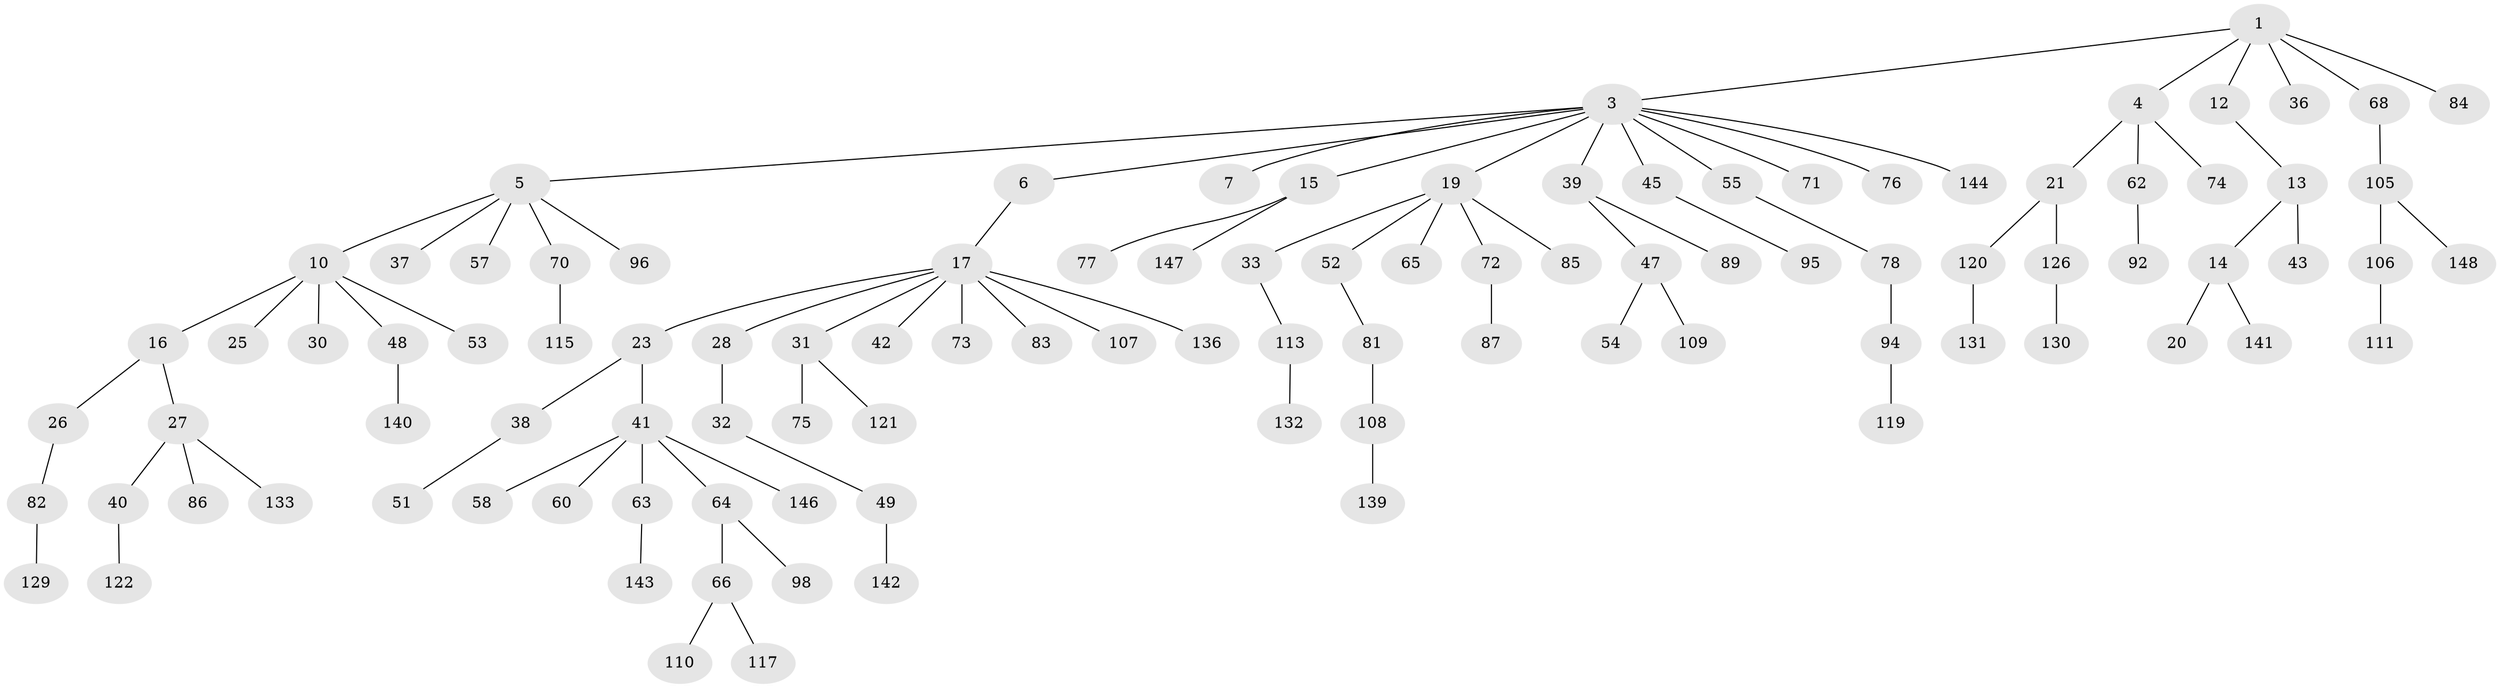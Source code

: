 // Generated by graph-tools (version 1.1) at 2025/24/03/03/25 07:24:09]
// undirected, 103 vertices, 102 edges
graph export_dot {
graph [start="1"]
  node [color=gray90,style=filled];
  1 [super="+2"];
  3 [super="+8"];
  4 [super="+9"];
  5 [super="+35"];
  6;
  7;
  10 [super="+11"];
  12 [super="+24"];
  13 [super="+29"];
  14 [super="+50"];
  15 [super="+22"];
  16 [super="+44"];
  17 [super="+18"];
  19;
  20 [super="+69"];
  21 [super="+100"];
  23 [super="+93"];
  25;
  26 [super="+134"];
  27 [super="+34"];
  28 [super="+61"];
  30;
  31 [super="+59"];
  32;
  33;
  36;
  37;
  38;
  39 [super="+116"];
  40;
  41 [super="+46"];
  42 [super="+112"];
  43 [super="+80"];
  45 [super="+56"];
  47 [super="+99"];
  48 [super="+114"];
  49 [super="+79"];
  51;
  52 [super="+67"];
  53;
  54;
  55 [super="+104"];
  57;
  58 [super="+127"];
  60;
  62;
  63 [super="+103"];
  64;
  65;
  66 [super="+101"];
  68;
  70;
  71 [super="+90"];
  72;
  73 [super="+97"];
  74 [super="+128"];
  75;
  76;
  77 [super="+91"];
  78;
  81 [super="+88"];
  82 [super="+125"];
  83;
  84;
  85;
  86 [super="+102"];
  87;
  89;
  92 [super="+118"];
  94 [super="+138"];
  95;
  96;
  98;
  105;
  106;
  107 [super="+137"];
  108;
  109;
  110 [super="+145"];
  111;
  113 [super="+135"];
  115;
  117;
  119;
  120 [super="+123"];
  121;
  122 [super="+124"];
  126;
  129;
  130;
  131;
  132;
  133;
  136;
  139;
  140;
  141;
  142;
  143;
  144;
  146;
  147;
  148;
  1 -- 3;
  1 -- 36;
  1 -- 68;
  1 -- 4;
  1 -- 12;
  1 -- 84;
  3 -- 5;
  3 -- 6;
  3 -- 7;
  3 -- 15;
  3 -- 19;
  3 -- 76;
  3 -- 144;
  3 -- 39;
  3 -- 71;
  3 -- 55;
  3 -- 45;
  4 -- 21;
  4 -- 62;
  4 -- 74;
  5 -- 10;
  5 -- 70;
  5 -- 96;
  5 -- 57;
  5 -- 37;
  6 -- 17;
  10 -- 16;
  10 -- 25;
  10 -- 48;
  10 -- 53;
  10 -- 30;
  12 -- 13;
  13 -- 14;
  13 -- 43;
  14 -- 20;
  14 -- 141;
  15 -- 77;
  15 -- 147;
  16 -- 26;
  16 -- 27;
  17 -- 31;
  17 -- 42;
  17 -- 73;
  17 -- 83;
  17 -- 107;
  17 -- 136;
  17 -- 28;
  17 -- 23;
  19 -- 33;
  19 -- 52;
  19 -- 65;
  19 -- 72;
  19 -- 85;
  21 -- 126;
  21 -- 120;
  23 -- 38;
  23 -- 41;
  26 -- 82;
  27 -- 40;
  27 -- 86;
  27 -- 133;
  28 -- 32;
  31 -- 121;
  31 -- 75;
  32 -- 49;
  33 -- 113;
  38 -- 51;
  39 -- 47;
  39 -- 89;
  40 -- 122;
  41 -- 64;
  41 -- 146;
  41 -- 58;
  41 -- 60;
  41 -- 63;
  45 -- 95;
  47 -- 54;
  47 -- 109;
  48 -- 140;
  49 -- 142;
  52 -- 81;
  55 -- 78;
  62 -- 92;
  63 -- 143;
  64 -- 66;
  64 -- 98;
  66 -- 110;
  66 -- 117;
  68 -- 105;
  70 -- 115;
  72 -- 87;
  78 -- 94;
  81 -- 108;
  82 -- 129;
  94 -- 119;
  105 -- 106;
  105 -- 148;
  106 -- 111;
  108 -- 139;
  113 -- 132;
  120 -- 131;
  126 -- 130;
}
